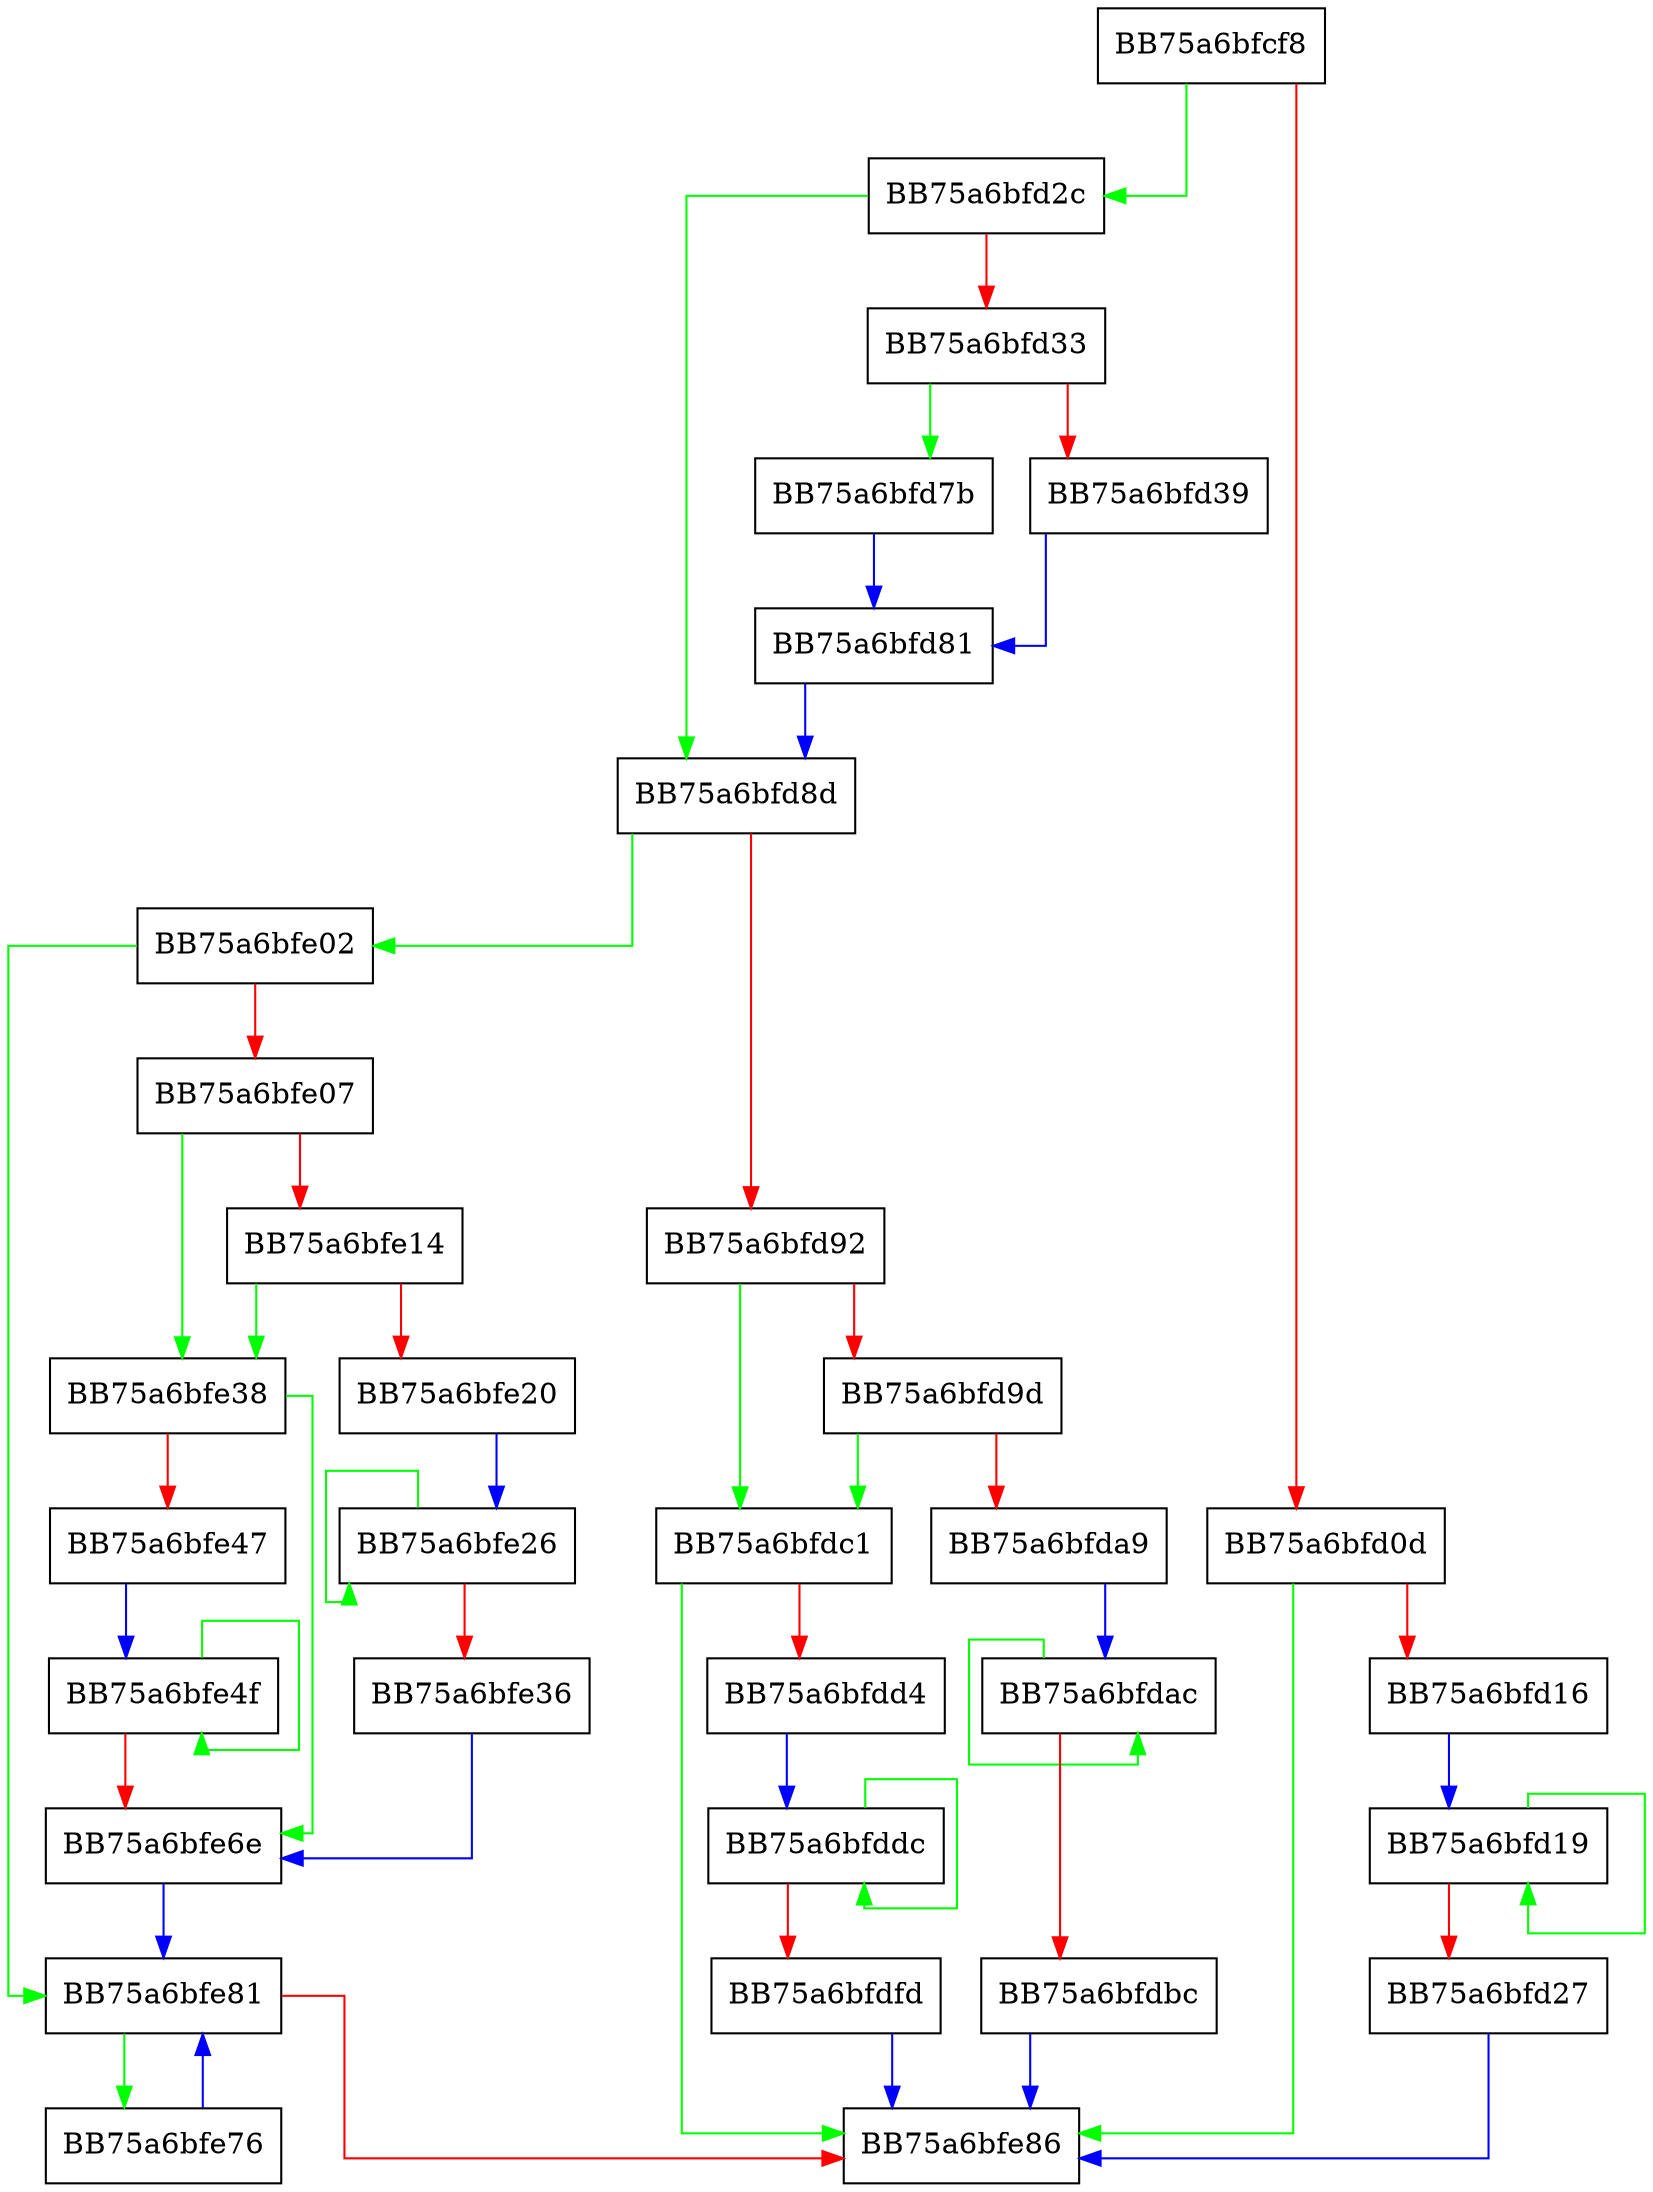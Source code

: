 digraph ZSTD_safecopy {
  node [shape="box"];
  graph [splines=ortho];
  BB75a6bfcf8 -> BB75a6bfd2c [color="green"];
  BB75a6bfcf8 -> BB75a6bfd0d [color="red"];
  BB75a6bfd0d -> BB75a6bfe86 [color="green"];
  BB75a6bfd0d -> BB75a6bfd16 [color="red"];
  BB75a6bfd16 -> BB75a6bfd19 [color="blue"];
  BB75a6bfd19 -> BB75a6bfd19 [color="green"];
  BB75a6bfd19 -> BB75a6bfd27 [color="red"];
  BB75a6bfd27 -> BB75a6bfe86 [color="blue"];
  BB75a6bfd2c -> BB75a6bfd8d [color="green"];
  BB75a6bfd2c -> BB75a6bfd33 [color="red"];
  BB75a6bfd33 -> BB75a6bfd7b [color="green"];
  BB75a6bfd33 -> BB75a6bfd39 [color="red"];
  BB75a6bfd39 -> BB75a6bfd81 [color="blue"];
  BB75a6bfd7b -> BB75a6bfd81 [color="blue"];
  BB75a6bfd81 -> BB75a6bfd8d [color="blue"];
  BB75a6bfd8d -> BB75a6bfe02 [color="green"];
  BB75a6bfd8d -> BB75a6bfd92 [color="red"];
  BB75a6bfd92 -> BB75a6bfdc1 [color="green"];
  BB75a6bfd92 -> BB75a6bfd9d [color="red"];
  BB75a6bfd9d -> BB75a6bfdc1 [color="green"];
  BB75a6bfd9d -> BB75a6bfda9 [color="red"];
  BB75a6bfda9 -> BB75a6bfdac [color="blue"];
  BB75a6bfdac -> BB75a6bfdac [color="green"];
  BB75a6bfdac -> BB75a6bfdbc [color="red"];
  BB75a6bfdbc -> BB75a6bfe86 [color="blue"];
  BB75a6bfdc1 -> BB75a6bfe86 [color="green"];
  BB75a6bfdc1 -> BB75a6bfdd4 [color="red"];
  BB75a6bfdd4 -> BB75a6bfddc [color="blue"];
  BB75a6bfddc -> BB75a6bfddc [color="green"];
  BB75a6bfddc -> BB75a6bfdfd [color="red"];
  BB75a6bfdfd -> BB75a6bfe86 [color="blue"];
  BB75a6bfe02 -> BB75a6bfe81 [color="green"];
  BB75a6bfe02 -> BB75a6bfe07 [color="red"];
  BB75a6bfe07 -> BB75a6bfe38 [color="green"];
  BB75a6bfe07 -> BB75a6bfe14 [color="red"];
  BB75a6bfe14 -> BB75a6bfe38 [color="green"];
  BB75a6bfe14 -> BB75a6bfe20 [color="red"];
  BB75a6bfe20 -> BB75a6bfe26 [color="blue"];
  BB75a6bfe26 -> BB75a6bfe26 [color="green"];
  BB75a6bfe26 -> BB75a6bfe36 [color="red"];
  BB75a6bfe36 -> BB75a6bfe6e [color="blue"];
  BB75a6bfe38 -> BB75a6bfe6e [color="green"];
  BB75a6bfe38 -> BB75a6bfe47 [color="red"];
  BB75a6bfe47 -> BB75a6bfe4f [color="blue"];
  BB75a6bfe4f -> BB75a6bfe4f [color="green"];
  BB75a6bfe4f -> BB75a6bfe6e [color="red"];
  BB75a6bfe6e -> BB75a6bfe81 [color="blue"];
  BB75a6bfe76 -> BB75a6bfe81 [color="blue"];
  BB75a6bfe81 -> BB75a6bfe76 [color="green"];
  BB75a6bfe81 -> BB75a6bfe86 [color="red"];
}